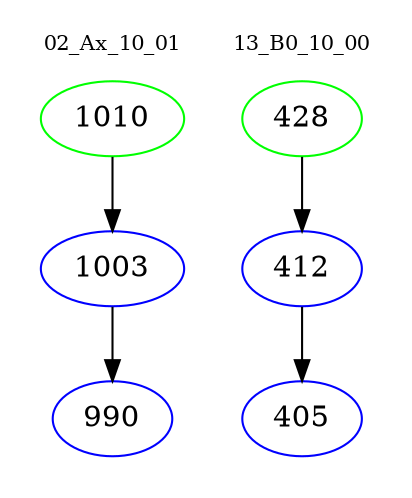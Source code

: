 digraph{
subgraph cluster_0 {
color = white
label = "02_Ax_10_01";
fontsize=10;
T0_1010 [label="1010", color="green"]
T0_1010 -> T0_1003 [color="black"]
T0_1003 [label="1003", color="blue"]
T0_1003 -> T0_990 [color="black"]
T0_990 [label="990", color="blue"]
}
subgraph cluster_1 {
color = white
label = "13_B0_10_00";
fontsize=10;
T1_428 [label="428", color="green"]
T1_428 -> T1_412 [color="black"]
T1_412 [label="412", color="blue"]
T1_412 -> T1_405 [color="black"]
T1_405 [label="405", color="blue"]
}
}
